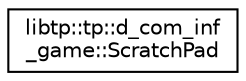 digraph "Graphical Class Hierarchy"
{
 // LATEX_PDF_SIZE
  edge [fontname="Helvetica",fontsize="10",labelfontname="Helvetica",labelfontsize="10"];
  node [fontname="Helvetica",fontsize="10",shape=record];
  rankdir="LR";
  Node0 [label="libtp::tp::d_com_inf\l_game::ScratchPad",height=0.2,width=0.4,color="black", fillcolor="white", style="filled",URL="$df/d67/structlibtp_1_1tp_1_1d__com__inf__game_1_1ScratchPad.html",tooltip=" "];
}
